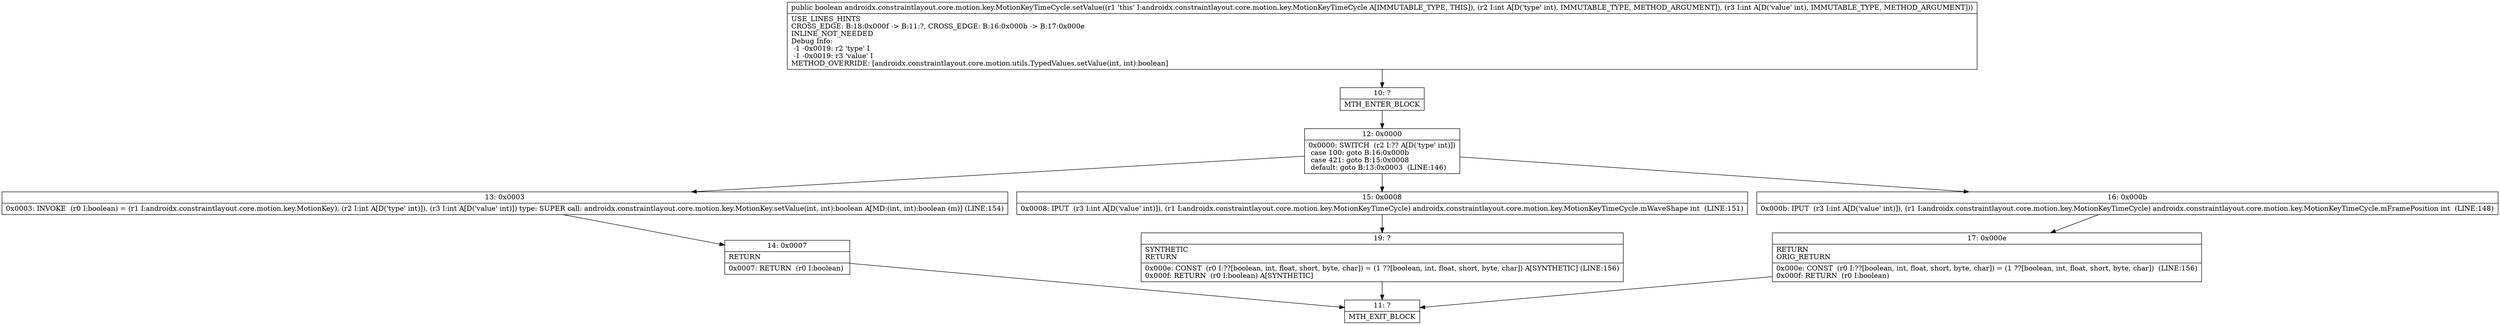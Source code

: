 digraph "CFG forandroidx.constraintlayout.core.motion.key.MotionKeyTimeCycle.setValue(II)Z" {
Node_10 [shape=record,label="{10\:\ ?|MTH_ENTER_BLOCK\l}"];
Node_12 [shape=record,label="{12\:\ 0x0000|0x0000: SWITCH  (r2 I:?? A[D('type' int)])\l case 100: goto B:16:0x000b\l case 421: goto B:15:0x0008\l default: goto B:13:0x0003  (LINE:146)\l}"];
Node_13 [shape=record,label="{13\:\ 0x0003|0x0003: INVOKE  (r0 I:boolean) = (r1 I:androidx.constraintlayout.core.motion.key.MotionKey), (r2 I:int A[D('type' int)]), (r3 I:int A[D('value' int)]) type: SUPER call: androidx.constraintlayout.core.motion.key.MotionKey.setValue(int, int):boolean A[MD:(int, int):boolean (m)] (LINE:154)\l}"];
Node_14 [shape=record,label="{14\:\ 0x0007|RETURN\l|0x0007: RETURN  (r0 I:boolean) \l}"];
Node_11 [shape=record,label="{11\:\ ?|MTH_EXIT_BLOCK\l}"];
Node_15 [shape=record,label="{15\:\ 0x0008|0x0008: IPUT  (r3 I:int A[D('value' int)]), (r1 I:androidx.constraintlayout.core.motion.key.MotionKeyTimeCycle) androidx.constraintlayout.core.motion.key.MotionKeyTimeCycle.mWaveShape int  (LINE:151)\l}"];
Node_19 [shape=record,label="{19\:\ ?|SYNTHETIC\lRETURN\l|0x000e: CONST  (r0 I:??[boolean, int, float, short, byte, char]) = (1 ??[boolean, int, float, short, byte, char]) A[SYNTHETIC] (LINE:156)\l0x000f: RETURN  (r0 I:boolean) A[SYNTHETIC]\l}"];
Node_16 [shape=record,label="{16\:\ 0x000b|0x000b: IPUT  (r3 I:int A[D('value' int)]), (r1 I:androidx.constraintlayout.core.motion.key.MotionKeyTimeCycle) androidx.constraintlayout.core.motion.key.MotionKeyTimeCycle.mFramePosition int  (LINE:148)\l}"];
Node_17 [shape=record,label="{17\:\ 0x000e|RETURN\lORIG_RETURN\l|0x000e: CONST  (r0 I:??[boolean, int, float, short, byte, char]) = (1 ??[boolean, int, float, short, byte, char])  (LINE:156)\l0x000f: RETURN  (r0 I:boolean) \l}"];
MethodNode[shape=record,label="{public boolean androidx.constraintlayout.core.motion.key.MotionKeyTimeCycle.setValue((r1 'this' I:androidx.constraintlayout.core.motion.key.MotionKeyTimeCycle A[IMMUTABLE_TYPE, THIS]), (r2 I:int A[D('type' int), IMMUTABLE_TYPE, METHOD_ARGUMENT]), (r3 I:int A[D('value' int), IMMUTABLE_TYPE, METHOD_ARGUMENT]))  | USE_LINES_HINTS\lCROSS_EDGE: B:18:0x000f \-\> B:11:?, CROSS_EDGE: B:16:0x000b \-\> B:17:0x000e\lINLINE_NOT_NEEDED\lDebug Info:\l  \-1 \-0x0019: r2 'type' I\l  \-1 \-0x0019: r3 'value' I\lMETHOD_OVERRIDE: [androidx.constraintlayout.core.motion.utils.TypedValues.setValue(int, int):boolean]\l}"];
MethodNode -> Node_10;Node_10 -> Node_12;
Node_12 -> Node_13;
Node_12 -> Node_15;
Node_12 -> Node_16;
Node_13 -> Node_14;
Node_14 -> Node_11;
Node_15 -> Node_19;
Node_19 -> Node_11;
Node_16 -> Node_17;
Node_17 -> Node_11;
}

